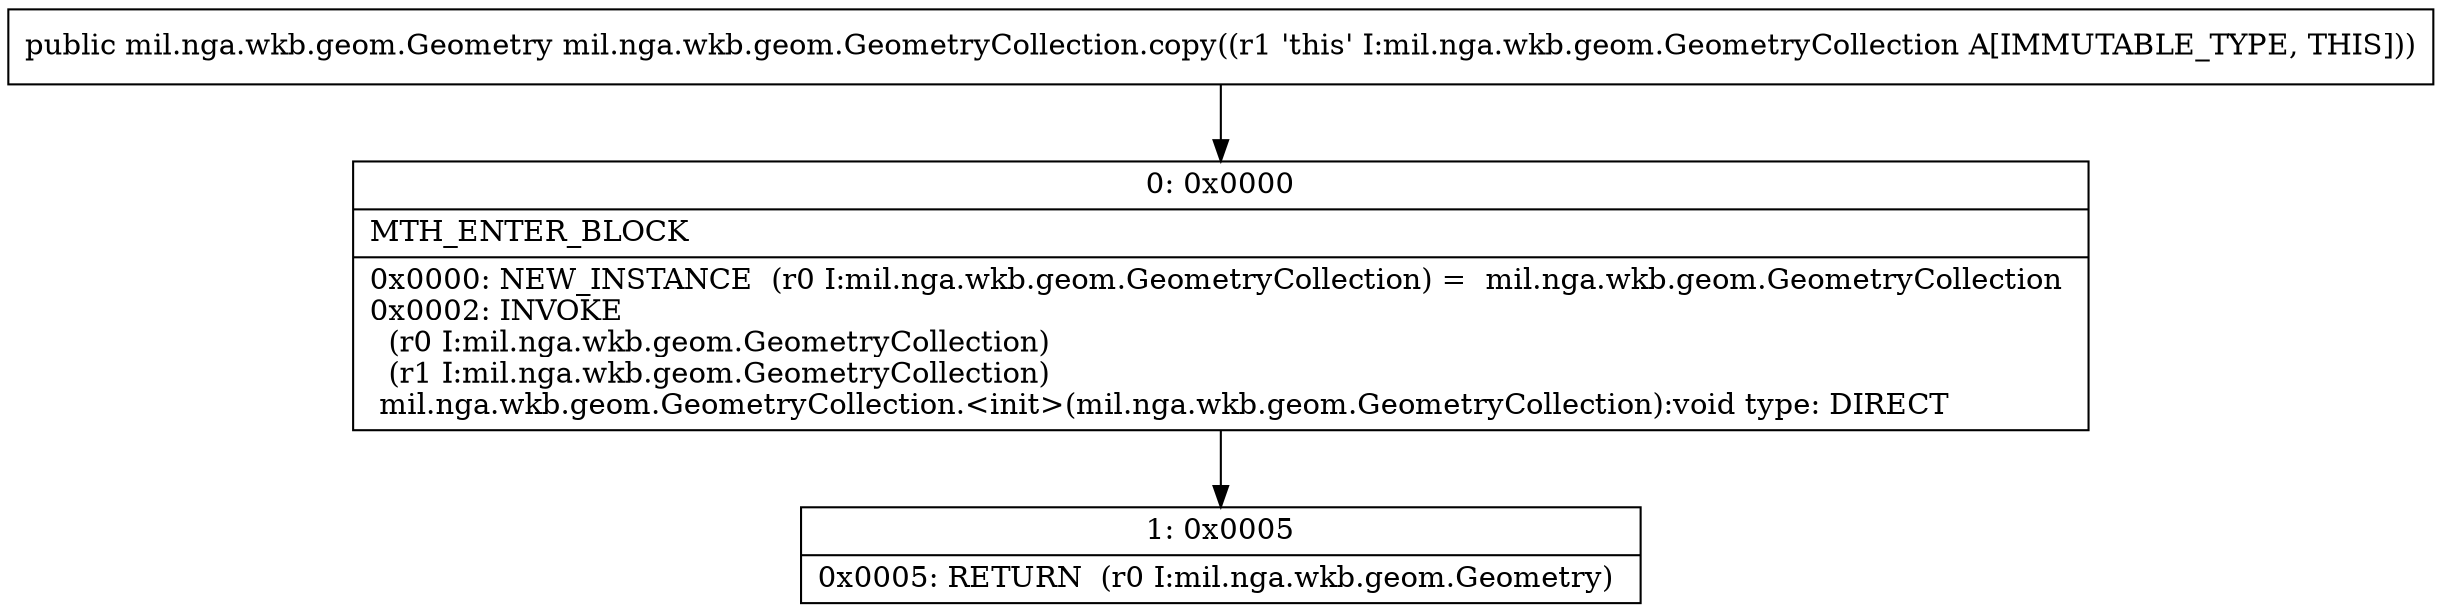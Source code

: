 digraph "CFG formil.nga.wkb.geom.GeometryCollection.copy()Lmil\/nga\/wkb\/geom\/Geometry;" {
Node_0 [shape=record,label="{0\:\ 0x0000|MTH_ENTER_BLOCK\l|0x0000: NEW_INSTANCE  (r0 I:mil.nga.wkb.geom.GeometryCollection) =  mil.nga.wkb.geom.GeometryCollection \l0x0002: INVOKE  \l  (r0 I:mil.nga.wkb.geom.GeometryCollection)\l  (r1 I:mil.nga.wkb.geom.GeometryCollection)\l mil.nga.wkb.geom.GeometryCollection.\<init\>(mil.nga.wkb.geom.GeometryCollection):void type: DIRECT \l}"];
Node_1 [shape=record,label="{1\:\ 0x0005|0x0005: RETURN  (r0 I:mil.nga.wkb.geom.Geometry) \l}"];
MethodNode[shape=record,label="{public mil.nga.wkb.geom.Geometry mil.nga.wkb.geom.GeometryCollection.copy((r1 'this' I:mil.nga.wkb.geom.GeometryCollection A[IMMUTABLE_TYPE, THIS])) }"];
MethodNode -> Node_0;
Node_0 -> Node_1;
}


